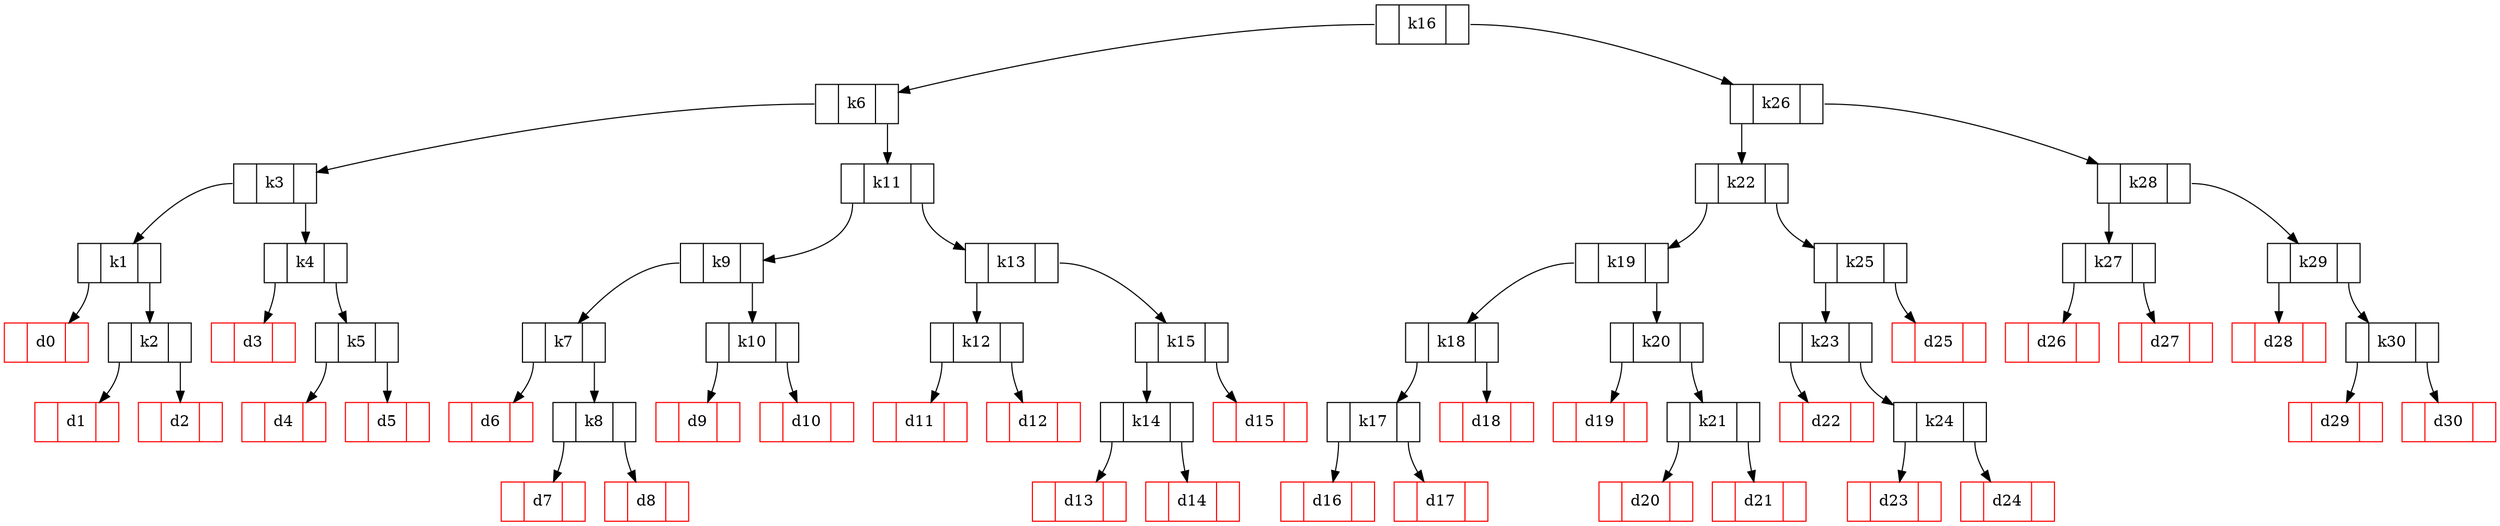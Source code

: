 digraph {
	node [shape = record];
	0 [label = "<0>  |<1>k16|<2>  "];
	0: 0 -> 1;
	1 [label = "<0>  |<1>k6|<2>  "];
	1: 0 -> 2;
	2 [label = "<0>  |<1>k3|<2>  "];
	2: 0 -> 3;
	3 [label = "<0>  |<1>k1|<2>  "];
	3: 0 -> 4;
	4 [label = "<0>  |<1>d0|<2>  ",color=Red];
	3: 2 -> 5;
	5 [label = "<0>  |<1>k2|<2>  "];
	5: 0 -> 6;
	6 [label = "<0>  |<1>d1|<2>  ",color=Red];
	5: 2 -> 7;
	7 [label = "<0>  |<1>d2|<2>  ",color=Red];
	2: 2 -> 8;
	8 [label = "<0>  |<1>k4|<2>  "];
	8: 0 -> 9;
	9 [label = "<0>  |<1>d3|<2>  ",color=Red];
	8: 2 -> 10;
	10 [label = "<0>  |<1>k5|<2>  "];
	10: 0 -> 11;
	11 [label = "<0>  |<1>d4|<2>  ",color=Red];
	10: 2 -> 12;
	12 [label = "<0>  |<1>d5|<2>  ",color=Red];
	1: 2 -> 13;
	13 [label = "<0>  |<1>k11|<2>  "];
	13: 0 -> 14;
	14 [label = "<0>  |<1>k9|<2>  "];
	14: 0 -> 15;
	15 [label = "<0>  |<1>k7|<2>  "];
	15: 0 -> 16;
	16 [label = "<0>  |<1>d6|<2>  ",color=Red];
	15: 2 -> 17;
	17 [label = "<0>  |<1>k8|<2>  "];
	17: 0 -> 18;
	18 [label = "<0>  |<1>d7|<2>  ",color=Red];
	17: 2 -> 19;
	19 [label = "<0>  |<1>d8|<2>  ",color=Red];
	14: 2 -> 20;
	20 [label = "<0>  |<1>k10|<2>  "];
	20: 0 -> 21;
	21 [label = "<0>  |<1>d9|<2>  ",color=Red];
	20: 2 -> 22;
	22 [label = "<0>  |<1>d10|<2>  ",color=Red];
	13: 2 -> 23;
	23 [label = "<0>  |<1>k13|<2>  "];
	23: 0 -> 24;
	24 [label = "<0>  |<1>k12|<2>  "];
	24: 0 -> 25;
	25 [label = "<0>  |<1>d11|<2>  ",color=Red];
	24: 2 -> 26;
	26 [label = "<0>  |<1>d12|<2>  ",color=Red];
	23: 2 -> 27;
	27 [label = "<0>  |<1>k15|<2>  "];
	27: 0 -> 28;
	28 [label = "<0>  |<1>k14|<2>  "];
	28: 0 -> 29;
	29 [label = "<0>  |<1>d13|<2>  ",color=Red];
	28: 2 -> 30;
	30 [label = "<0>  |<1>d14|<2>  ",color=Red];
	27: 2 -> 31;
	31 [label = "<0>  |<1>d15|<2>  ",color=Red];
	0: 2 -> 32;
	32 [label = "<0>  |<1>k26|<2>  "];
	32: 0 -> 33;
	33 [label = "<0>  |<1>k22|<2>  "];
	33: 0 -> 34;
	34 [label = "<0>  |<1>k19|<2>  "];
	34: 0 -> 35;
	35 [label = "<0>  |<1>k18|<2>  "];
	35: 0 -> 36;
	36 [label = "<0>  |<1>k17|<2>  "];
	36: 0 -> 37;
	37 [label = "<0>  |<1>d16|<2>  ",color=Red];
	36: 2 -> 38;
	38 [label = "<0>  |<1>d17|<2>  ",color=Red];
	35: 2 -> 39;
	39 [label = "<0>  |<1>d18|<2>  ",color=Red];
	34: 2 -> 40;
	40 [label = "<0>  |<1>k20|<2>  "];
	40: 0 -> 41;
	41 [label = "<0>  |<1>d19|<2>  ",color=Red];
	40: 2 -> 42;
	42 [label = "<0>  |<1>k21|<2>  "];
	42: 0 -> 43;
	43 [label = "<0>  |<1>d20|<2>  ",color=Red];
	42: 2 -> 44;
	44 [label = "<0>  |<1>d21|<2>  ",color=Red];
	33: 2 -> 45;
	45 [label = "<0>  |<1>k25|<2>  "];
	45: 0 -> 46;
	46 [label = "<0>  |<1>k23|<2>  "];
	46: 0 -> 47;
	47 [label = "<0>  |<1>d22|<2>  ",color=Red];
	46: 2 -> 48;
	48 [label = "<0>  |<1>k24|<2>  "];
	48: 0 -> 49;
	49 [label = "<0>  |<1>d23|<2>  ",color=Red];
	48: 2 -> 50;
	50 [label = "<0>  |<1>d24|<2>  ",color=Red];
	45: 2 -> 51;
	51 [label = "<0>  |<1>d25|<2>  ",color=Red];
	32: 2 -> 52;
	52 [label = "<0>  |<1>k28|<2>  "];
	52: 0 -> 53;
	53 [label = "<0>  |<1>k27|<2>  "];
	53: 0 -> 54;
	54 [label = "<0>  |<1>d26|<2>  ",color=Red];
	53: 2 -> 55;
	55 [label = "<0>  |<1>d27|<2>  ",color=Red];
	52: 2 -> 56;
	56 [label = "<0>  |<1>k29|<2>  "];
	56: 0 -> 57;
	57 [label = "<0>  |<1>d28|<2>  ",color=Red];
	56: 2 -> 58;
	58 [label = "<0>  |<1>k30|<2>  "];
	58: 0 -> 59;
	59 [label = "<0>  |<1>d29|<2>  ",color=Red];
	58: 2 -> 60;
	60 [label = "<0>  |<1>d30|<2>  ",color=Red];
}
